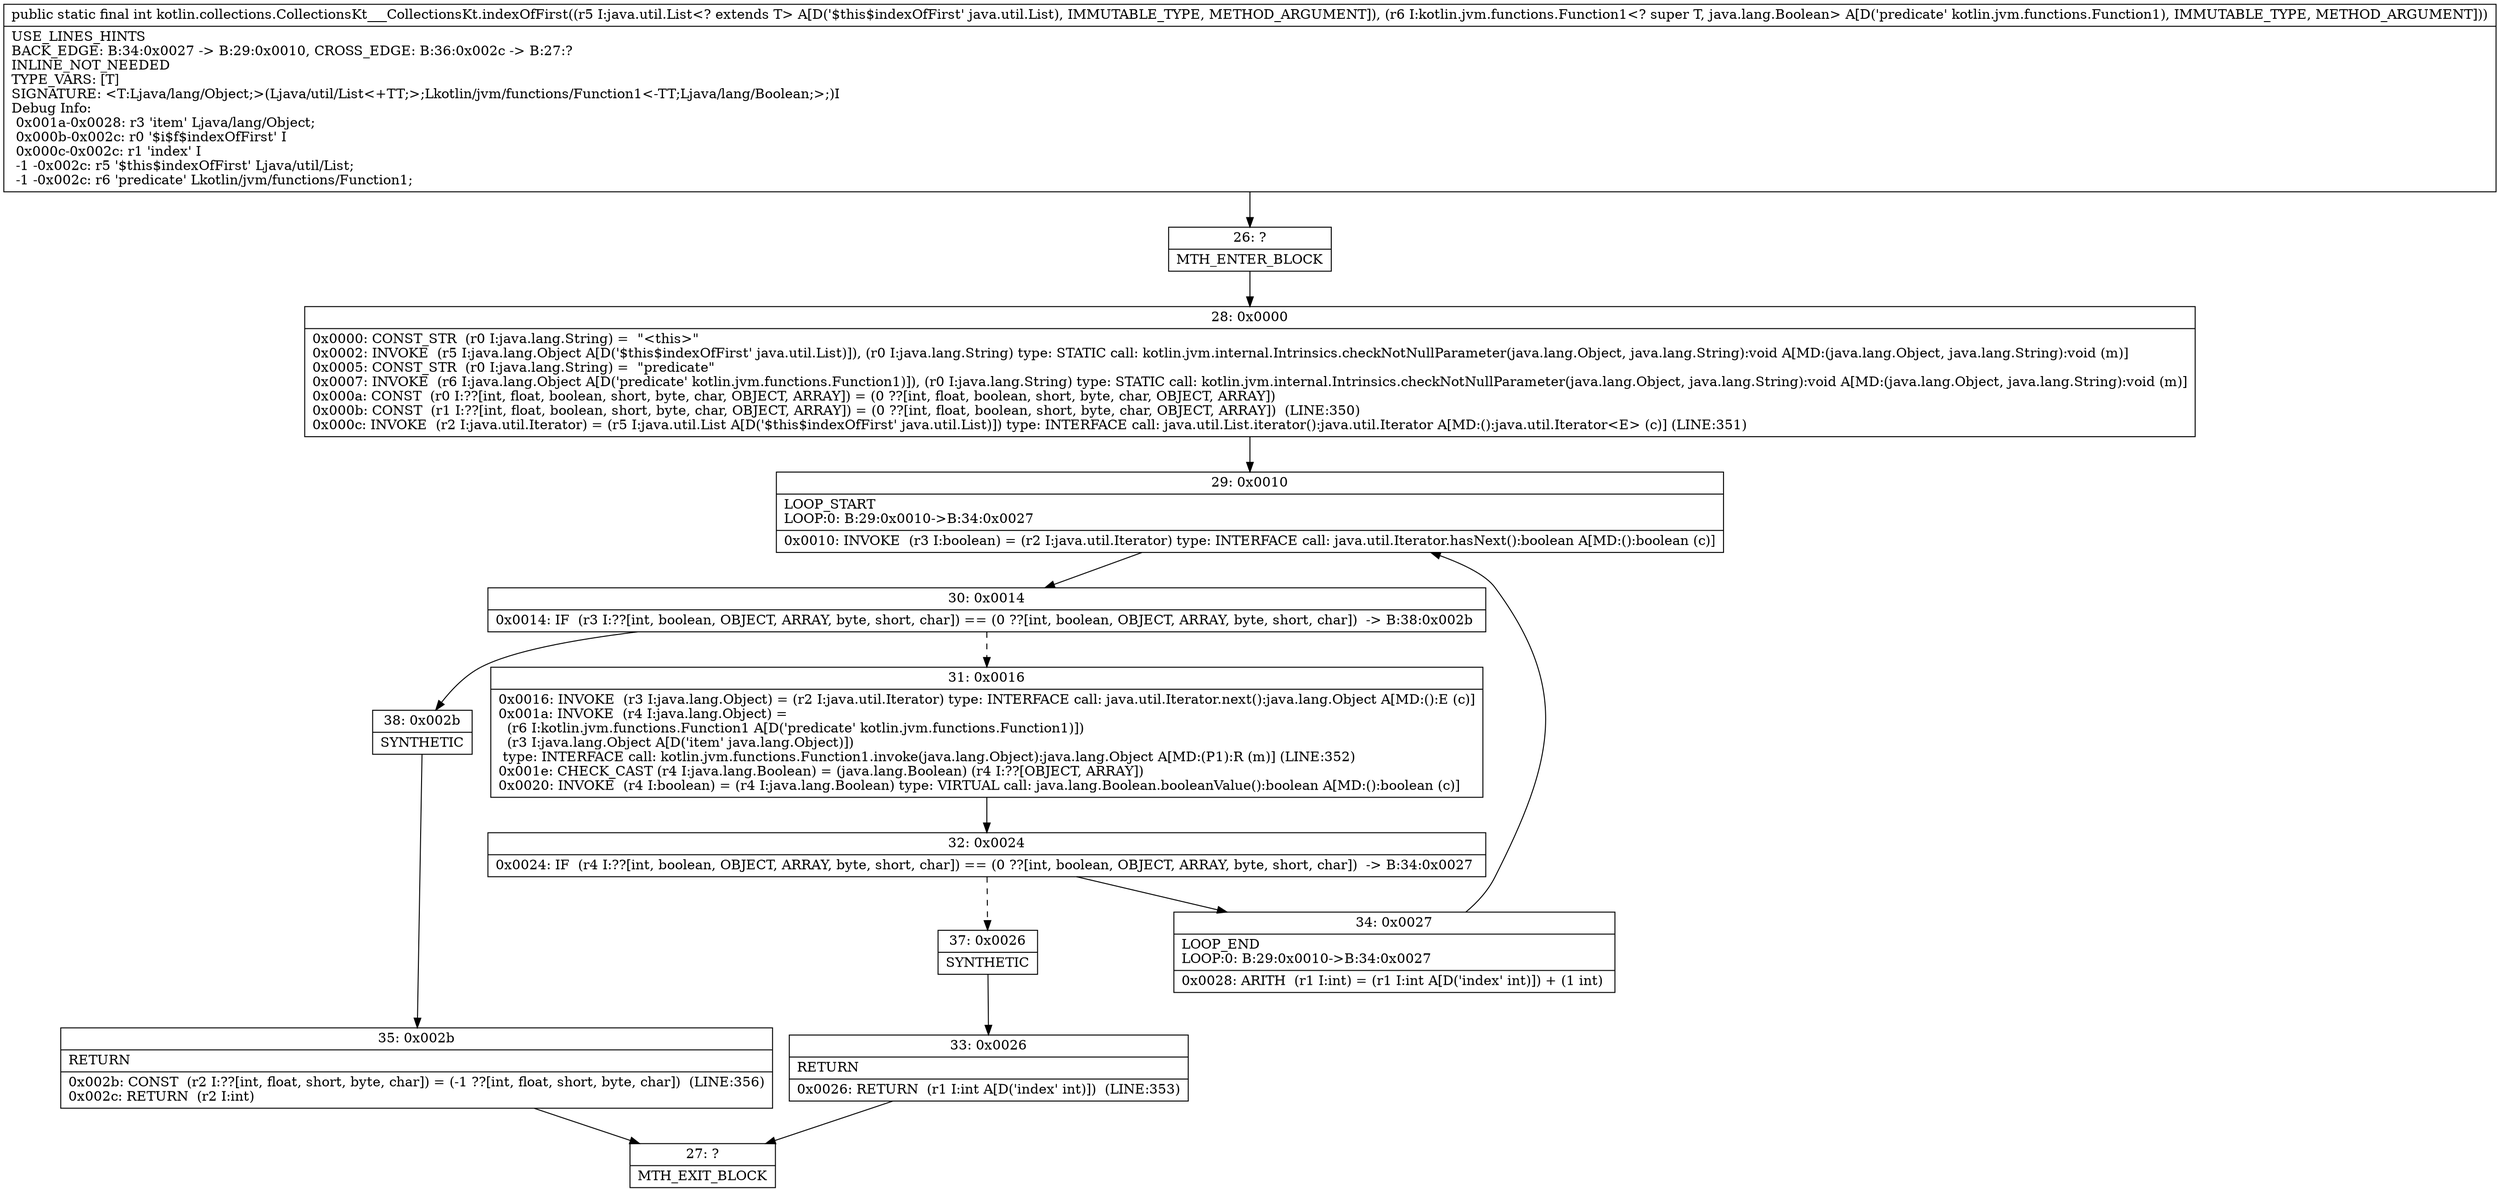digraph "CFG forkotlin.collections.CollectionsKt___CollectionsKt.indexOfFirst(Ljava\/util\/List;Lkotlin\/jvm\/functions\/Function1;)I" {
Node_26 [shape=record,label="{26\:\ ?|MTH_ENTER_BLOCK\l}"];
Node_28 [shape=record,label="{28\:\ 0x0000|0x0000: CONST_STR  (r0 I:java.lang.String) =  \"\<this\>\" \l0x0002: INVOKE  (r5 I:java.lang.Object A[D('$this$indexOfFirst' java.util.List)]), (r0 I:java.lang.String) type: STATIC call: kotlin.jvm.internal.Intrinsics.checkNotNullParameter(java.lang.Object, java.lang.String):void A[MD:(java.lang.Object, java.lang.String):void (m)]\l0x0005: CONST_STR  (r0 I:java.lang.String) =  \"predicate\" \l0x0007: INVOKE  (r6 I:java.lang.Object A[D('predicate' kotlin.jvm.functions.Function1)]), (r0 I:java.lang.String) type: STATIC call: kotlin.jvm.internal.Intrinsics.checkNotNullParameter(java.lang.Object, java.lang.String):void A[MD:(java.lang.Object, java.lang.String):void (m)]\l0x000a: CONST  (r0 I:??[int, float, boolean, short, byte, char, OBJECT, ARRAY]) = (0 ??[int, float, boolean, short, byte, char, OBJECT, ARRAY]) \l0x000b: CONST  (r1 I:??[int, float, boolean, short, byte, char, OBJECT, ARRAY]) = (0 ??[int, float, boolean, short, byte, char, OBJECT, ARRAY])  (LINE:350)\l0x000c: INVOKE  (r2 I:java.util.Iterator) = (r5 I:java.util.List A[D('$this$indexOfFirst' java.util.List)]) type: INTERFACE call: java.util.List.iterator():java.util.Iterator A[MD:():java.util.Iterator\<E\> (c)] (LINE:351)\l}"];
Node_29 [shape=record,label="{29\:\ 0x0010|LOOP_START\lLOOP:0: B:29:0x0010\-\>B:34:0x0027\l|0x0010: INVOKE  (r3 I:boolean) = (r2 I:java.util.Iterator) type: INTERFACE call: java.util.Iterator.hasNext():boolean A[MD:():boolean (c)]\l}"];
Node_30 [shape=record,label="{30\:\ 0x0014|0x0014: IF  (r3 I:??[int, boolean, OBJECT, ARRAY, byte, short, char]) == (0 ??[int, boolean, OBJECT, ARRAY, byte, short, char])  \-\> B:38:0x002b \l}"];
Node_31 [shape=record,label="{31\:\ 0x0016|0x0016: INVOKE  (r3 I:java.lang.Object) = (r2 I:java.util.Iterator) type: INTERFACE call: java.util.Iterator.next():java.lang.Object A[MD:():E (c)]\l0x001a: INVOKE  (r4 I:java.lang.Object) = \l  (r6 I:kotlin.jvm.functions.Function1 A[D('predicate' kotlin.jvm.functions.Function1)])\l  (r3 I:java.lang.Object A[D('item' java.lang.Object)])\l type: INTERFACE call: kotlin.jvm.functions.Function1.invoke(java.lang.Object):java.lang.Object A[MD:(P1):R (m)] (LINE:352)\l0x001e: CHECK_CAST (r4 I:java.lang.Boolean) = (java.lang.Boolean) (r4 I:??[OBJECT, ARRAY]) \l0x0020: INVOKE  (r4 I:boolean) = (r4 I:java.lang.Boolean) type: VIRTUAL call: java.lang.Boolean.booleanValue():boolean A[MD:():boolean (c)]\l}"];
Node_32 [shape=record,label="{32\:\ 0x0024|0x0024: IF  (r4 I:??[int, boolean, OBJECT, ARRAY, byte, short, char]) == (0 ??[int, boolean, OBJECT, ARRAY, byte, short, char])  \-\> B:34:0x0027 \l}"];
Node_34 [shape=record,label="{34\:\ 0x0027|LOOP_END\lLOOP:0: B:29:0x0010\-\>B:34:0x0027\l|0x0028: ARITH  (r1 I:int) = (r1 I:int A[D('index' int)]) + (1 int) \l}"];
Node_37 [shape=record,label="{37\:\ 0x0026|SYNTHETIC\l}"];
Node_33 [shape=record,label="{33\:\ 0x0026|RETURN\l|0x0026: RETURN  (r1 I:int A[D('index' int)])  (LINE:353)\l}"];
Node_27 [shape=record,label="{27\:\ ?|MTH_EXIT_BLOCK\l}"];
Node_38 [shape=record,label="{38\:\ 0x002b|SYNTHETIC\l}"];
Node_35 [shape=record,label="{35\:\ 0x002b|RETURN\l|0x002b: CONST  (r2 I:??[int, float, short, byte, char]) = (\-1 ??[int, float, short, byte, char])  (LINE:356)\l0x002c: RETURN  (r2 I:int) \l}"];
MethodNode[shape=record,label="{public static final int kotlin.collections.CollectionsKt___CollectionsKt.indexOfFirst((r5 I:java.util.List\<? extends T\> A[D('$this$indexOfFirst' java.util.List), IMMUTABLE_TYPE, METHOD_ARGUMENT]), (r6 I:kotlin.jvm.functions.Function1\<? super T, java.lang.Boolean\> A[D('predicate' kotlin.jvm.functions.Function1), IMMUTABLE_TYPE, METHOD_ARGUMENT]))  | USE_LINES_HINTS\lBACK_EDGE: B:34:0x0027 \-\> B:29:0x0010, CROSS_EDGE: B:36:0x002c \-\> B:27:?\lINLINE_NOT_NEEDED\lTYPE_VARS: [T]\lSIGNATURE: \<T:Ljava\/lang\/Object;\>(Ljava\/util\/List\<+TT;\>;Lkotlin\/jvm\/functions\/Function1\<\-TT;Ljava\/lang\/Boolean;\>;)I\lDebug Info:\l  0x001a\-0x0028: r3 'item' Ljava\/lang\/Object;\l  0x000b\-0x002c: r0 '$i$f$indexOfFirst' I\l  0x000c\-0x002c: r1 'index' I\l  \-1 \-0x002c: r5 '$this$indexOfFirst' Ljava\/util\/List;\l  \-1 \-0x002c: r6 'predicate' Lkotlin\/jvm\/functions\/Function1;\l}"];
MethodNode -> Node_26;Node_26 -> Node_28;
Node_28 -> Node_29;
Node_29 -> Node_30;
Node_30 -> Node_31[style=dashed];
Node_30 -> Node_38;
Node_31 -> Node_32;
Node_32 -> Node_34;
Node_32 -> Node_37[style=dashed];
Node_34 -> Node_29;
Node_37 -> Node_33;
Node_33 -> Node_27;
Node_38 -> Node_35;
Node_35 -> Node_27;
}


